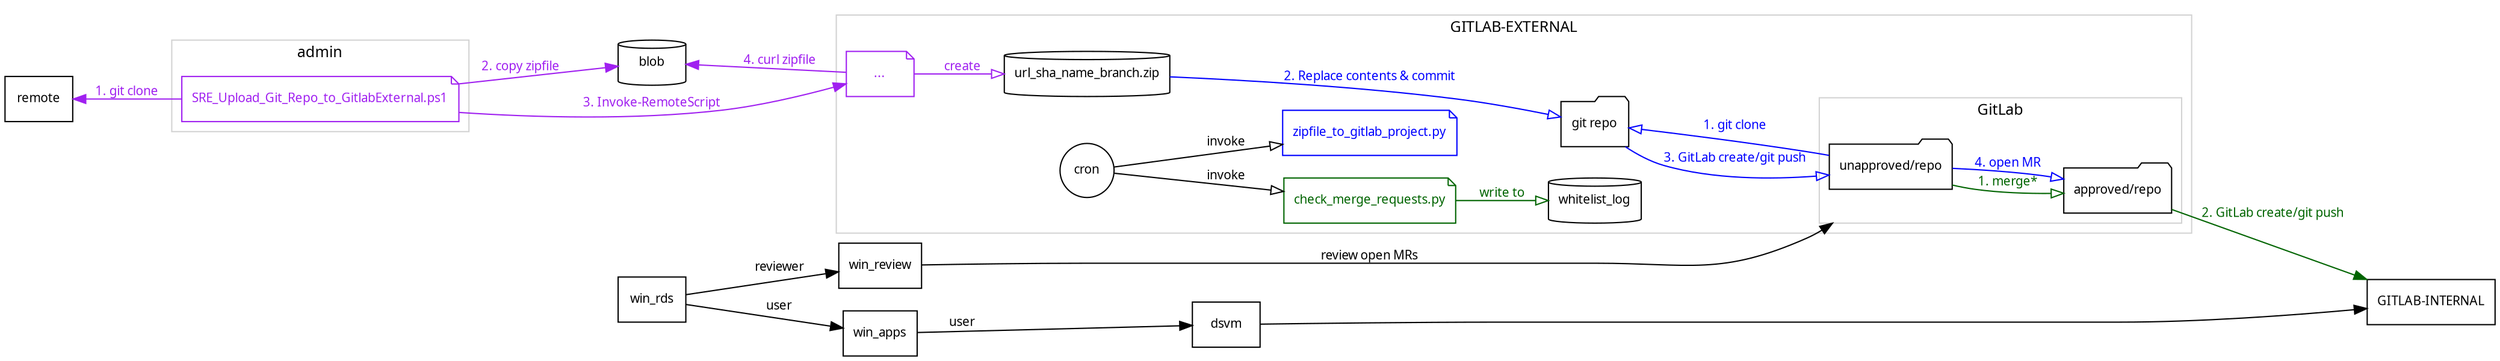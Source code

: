 digraph ingress {
    newrank=true;
    rankdir=LR;
    graph [compound = true, fontname="Trebuchet MS", fontsize=12];
    node [shape=box, fontname="Trebuchet MS", fontsize=10];
    edge [fontname="Trebuchet MS", fontsize=10]

    blob [shape=cylinder];

    {rank=same; blob, win_rds}

    subgraph cluster_admin {
        label="admin";
        color=lightgray
        rank=same0
        SRE_Upload [label="SRE_Upload_Git_Repo_to_GitlabExternal.ps1", color=purple, fontcolor=purple, shape=note];
    }

    remote -> SRE_Upload [label="1. git clone", dir="back", color=purple, fontcolor=purple];
    SRE_Upload -> curl_zipfile [label="3. Invoke-RemoteScript", color=purple, fontcolor=purple];
    SRE_Upload -> blob [label="2. copy zipfile", color=purple, fontcolor=purple];
    blob -> curl_zipfile [label="4. curl zipfile", dir="back", color=purple, fontcolor=purple];
    {rank=same0; blob}

    subgraph cluster_gl_external {
        label = "GITLAB-EXTERNAL";
        color=lightgray;

        curl_zipfile [label="...", shape=note, color=purple, fontcolor=purple];
        zipfile [label="url_sha_name_branch.zip", shape=cylinder];
        curl_zipfile -> zipfile [label=create, arrowhead=empty, color=purple, fontcolor=purple];

        subgraph cluster_glext_gitlab {
            color = lightgray;
            label = "GitLab";
            unapproved [label="unapproved/repo", shape=folder]
            approved [label="approved/repo", shape=folder]
            unapproved -> approved [label="1. merge*", arrowhead=empty, color=darkgreen, fontcolor=darkgreen];
            unapproved -> approved [label="4. open MR", arrowhead=empty, color=blue, fontcolor=blue];
        }
        git_repo [label="git repo", shape=folder]
        git_repo -> unapproved [arrowhead=empty, label="3. GitLab create/git push", color=blue, fontcolor=blue];
        git_repo -> unapproved [arrowtail=empty, dir="back", label="1. git clone", color=blue, fontcolor=blue];
        zipfile -> git_repo [arrowhead=empty, label="2. Replace contents & commit", color=blue, fontcolor=blue];

        cron [shape=circle]
        check_merge_requests [color=darkgreen, fontcolor=darkgreen, shape=note, label="check_merge_requests.py"];
        make_merge_request [color=blue, fontcolor=blue, shape=note, label="zipfile_to_gitlab_project.py"];
        cron -> check_merge_requests [arrowhead=empty, label="invoke"];
        cron -> make_merge_request [arrowhead=empty, label="invoke"];
        whitelist_log [shape=cylinder];
        check_merge_requests -> whitelist_log [arrowhead=empty, label="write to", color=darkgreen, fontcolor=darkgreen];
        {rank="same"; cron, zipfile}
        {rank="same"; git_repo, whitelist_log}
    }
    gl_internal [label="GITLAB-INTERNAL"]
    approved -> gl_internal [label="2. GitLab create/git push", color=darkgreen, fontcolor=darkgreen]

    win_rds -> win_review [label="reviewer"];
    win_review -> unapproved [lhead=cluster_glext_gitlab, label="review open MRs"]
    win_rds -> win_apps [label="user"];
    {rank=same; win_review, win_apps}
    win_apps -> dsvm [label="user"];
    dsvm -> gl_internal;
}
